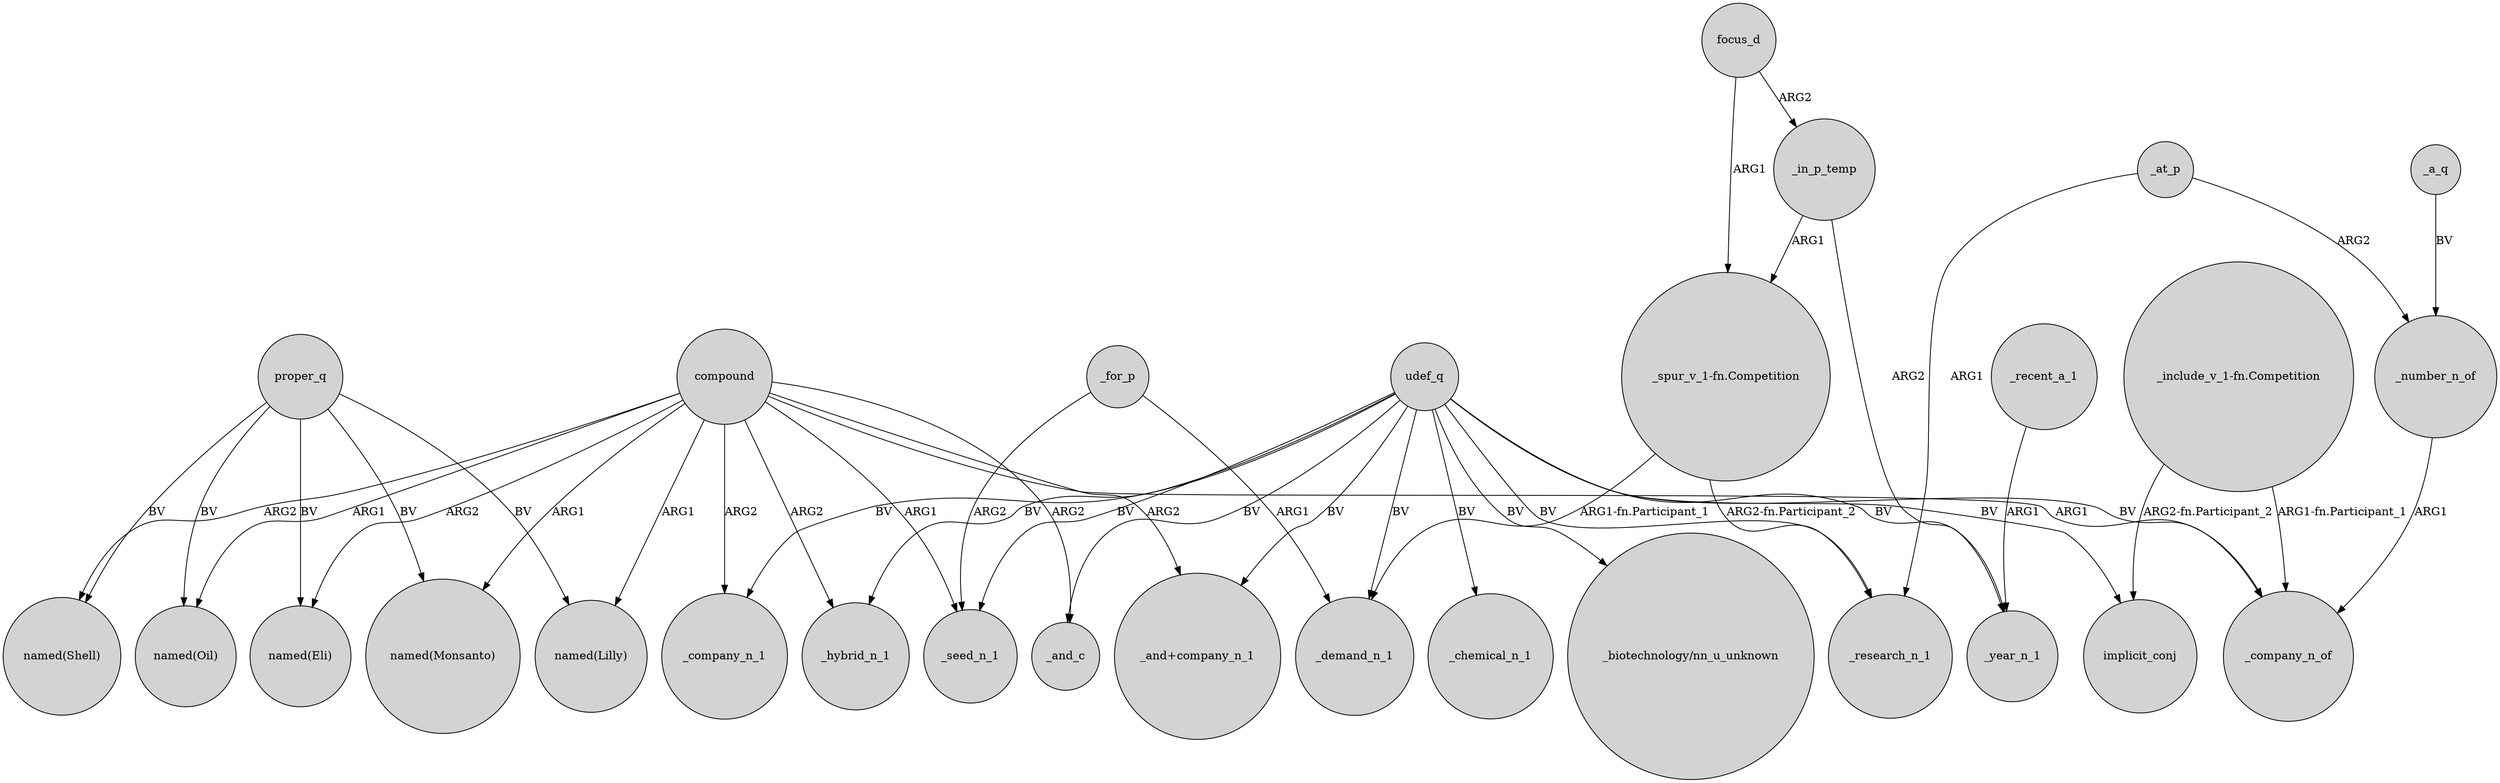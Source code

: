 digraph {
	node [shape=circle style=filled]
	_for_p -> _demand_n_1 [label=ARG1]
	_for_p -> _seed_n_1 [label=ARG2]
	"_spur_v_1-fn.Competition" -> _demand_n_1 [label="ARG1-fn.Participant_1"]
	compound -> "_and+company_n_1" [label=ARG2]
	compound -> _company_n_1 [label=ARG2]
	udef_q -> _company_n_1 [label=BV]
	proper_q -> "named(Monsanto)" [label=BV]
	compound -> "named(Lilly)" [label=ARG1]
	_recent_a_1 -> _year_n_1 [label=ARG1]
	compound -> "named(Shell)" [label=ARG2]
	_in_p_temp -> "_spur_v_1-fn.Competition" [label=ARG1]
	"_spur_v_1-fn.Competition" -> _research_n_1 [label="ARG2-fn.Participant_2"]
	compound -> _company_n_of [label=ARG1]
	_at_p -> _research_n_1 [label=ARG1]
	udef_q -> _and_c [label=BV]
	udef_q -> _chemical_n_1 [label=BV]
	compound -> _seed_n_1 [label=ARG1]
	compound -> _and_c [label=ARG2]
	proper_q -> "named(Lilly)" [label=BV]
	"_include_v_1-fn.Competition" -> _company_n_of [label="ARG1-fn.Participant_1"]
	udef_q -> "_biotechnology/nn_u_unknown" [label=BV]
	compound -> "named(Monsanto)" [label=ARG1]
	_number_n_of -> _company_n_of [label=ARG1]
	proper_q -> "named(Eli)" [label=BV]
	udef_q -> _company_n_of [label=BV]
	udef_q -> _demand_n_1 [label=BV]
	_at_p -> _number_n_of [label=ARG2]
	compound -> "named(Oil)" [label=ARG1]
	focus_d -> _in_p_temp [label=ARG2]
	compound -> _hybrid_n_1 [label=ARG2]
	udef_q -> _research_n_1 [label=BV]
	udef_q -> _hybrid_n_1 [label=BV]
	proper_q -> "named(Shell)" [label=BV]
	_in_p_temp -> _year_n_1 [label=ARG2]
	udef_q -> _seed_n_1 [label=BV]
	udef_q -> _year_n_1 [label=BV]
	_a_q -> _number_n_of [label=BV]
	compound -> "named(Eli)" [label=ARG2]
	udef_q -> "_and+company_n_1" [label=BV]
	proper_q -> "named(Oil)" [label=BV]
	udef_q -> implicit_conj [label=BV]
	focus_d -> "_spur_v_1-fn.Competition" [label=ARG1]
	"_include_v_1-fn.Competition" -> implicit_conj [label="ARG2-fn.Participant_2"]
}
